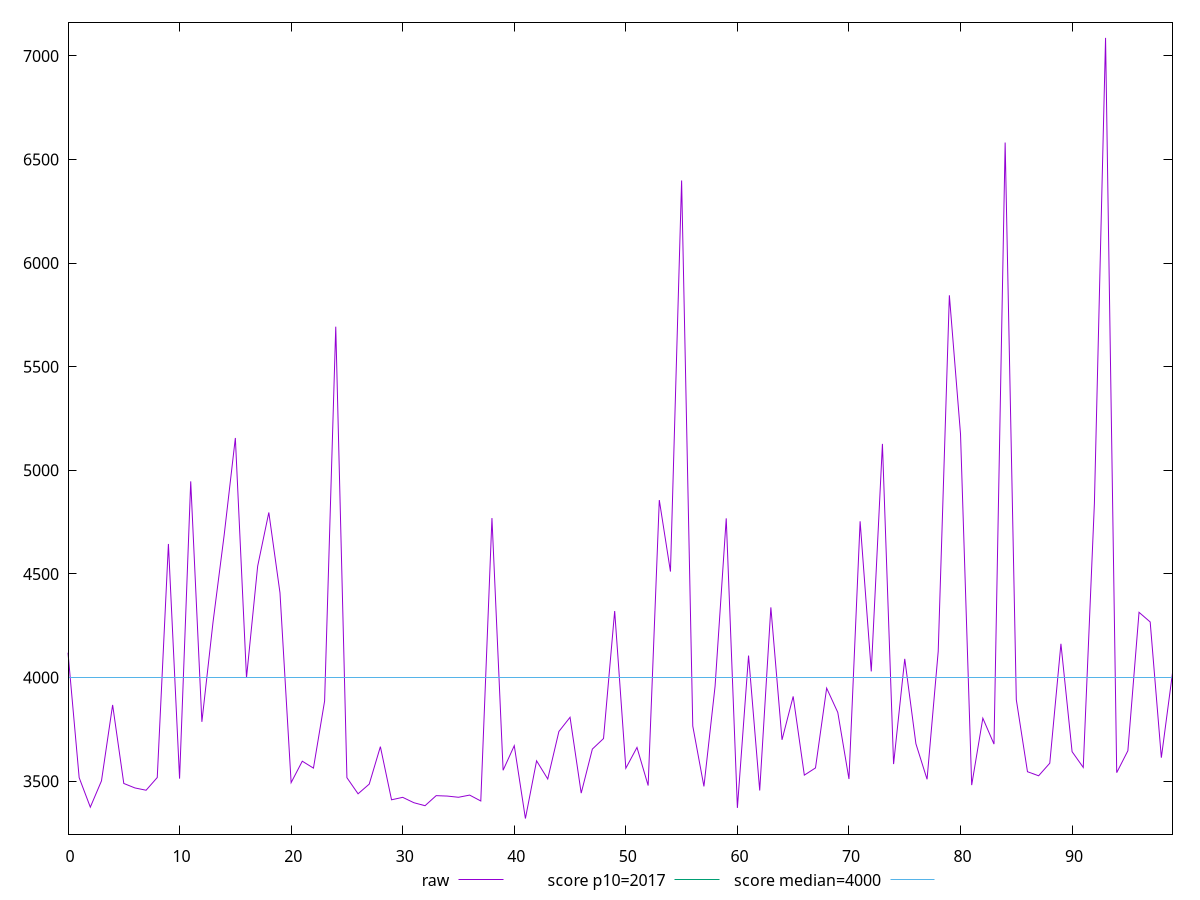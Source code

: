 reset

$raw <<EOF
0 4119.851999999993
1 3516.9719999999966
2 3374.5479999999975
3 3501.3839999999987
4 3867.8839999999973
5 3488.9519999999957
6 3467.283999999999
7 3456.2399999999975
8 3517.6359999999972
9 4644.7279999999955
10 3512.0719999999974
11 4946.855999999999
12 3786.2479999999987
13 4267.799999999994
14 4688.687999999995
15 5156.135999999998
16 3999.275999999996
17 4537.567999999996
18 4796.684
19 4409.163999999999
20 3492.935999999996
21 3596.375999999998
22 3562.9759999999997
23 3886.771999999997
24 5693.2159999999885
25 3516.8079999999977
26 3439.0359999999973
27 3485.8279999999995
28 3666.58
29 3410.123999999998
30 3421.9559999999956
31 3396.0799999999967
32 3381.5119999999993
33 3430.1479999999938
34 3428.067999999997
35 3422.2639999999965
36 3432.8199999999956
37 3404.3799999999983
38 4769.539999999995
39 3552.6479999999974
40 3671.231999999996
41 3319.7599999999966
42 3598.2799999999975
43 3510.635999999997
44 3739.783999999989
45 3808.2759999999957
46 3442.2719999999927
47 3654.855999999996
48 3705.699999999996
49 4320.943999999998
50 3562.3599999999965
51 3662.7959999999953
52 3478.891999999997
53 4856.499999999993
54 4511.483999999992
55 6398.819999999991
56 3766.095999999995
57 3474.647999999996
58 3958.0919999999937
59 4768.135999999995
60 3371.035999999995
61 4106.003999999992
62 3455.0679999999975
63 4338.7279999999955
64 3699.5519999999983
65 3909.016000000001
66 3529.1319999999955
67 3563.883999999995
68 3948.8759999999975
69 3831.4639999999954
70 3510.4079999999976
71 4754.135999999997
72 4029.683999999996
73 5127.747999999996
74 3582.5399999999995
75 4090.2119999999973
76 3680.7039999999974
77 3509.1119999999955
78 4126.471999999996
79 5844.779999999997
80 5174.5959999999895
81 3480.9479999999953
82 3803.863999999998
83 3678.871999999996
84 6581.9079999999885
85 3893.1039999999966
86 3545.651999999996
87 3526.003999999996
88 3586.6759999999963
89 4163.055999999998
90 3642.379999999997
91 3566.3479999999972
92 4840.835999999993
93 7086.739999999994
94 3541.0559999999973
95 3646.8559999999966
96 4314.823999999994
97 4268.271999999998
98 3613.391999999997
99 4021.891999999996
EOF

set key outside below
set xrange [0:99]
set yrange [3244.420399999997:7162.079599999995]
set trange [3244.420399999997:7162.079599999995]
set terminal svg size 640, 500 enhanced background rgb 'white'
set output "reprap/mainthread-work-breakdown/samples/pages+cached+noexternal+nomedia+nocss+nojs/raw/values.svg"

plot $raw title "raw" with line, \
     2017 title "score p10=2017", \
     4000 title "score median=4000"

reset
